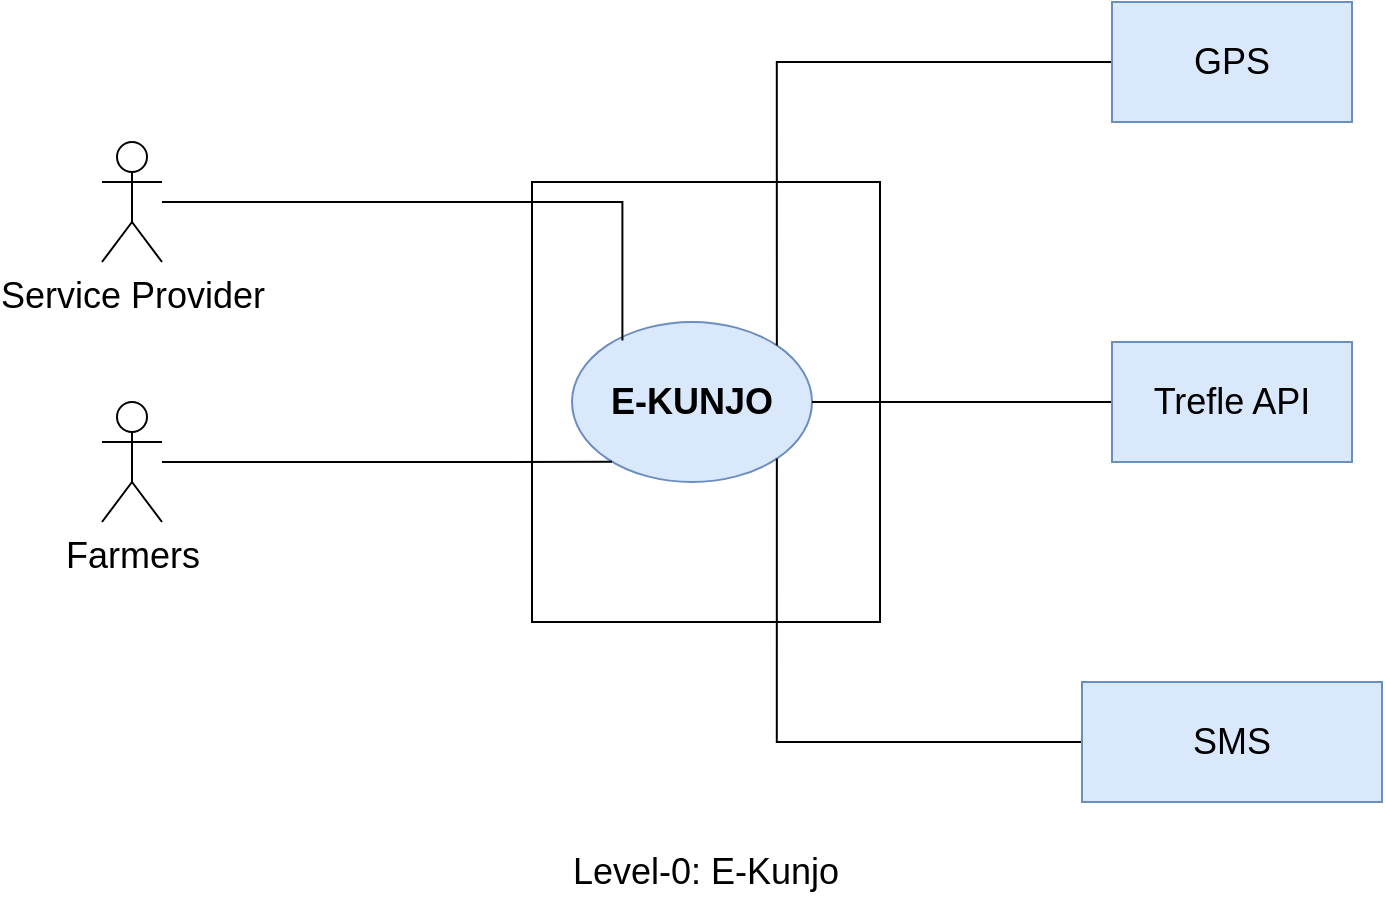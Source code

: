 <mxfile version="20.8.3" type="github"><diagram id="CxMFzVxtfjIQiJTFZzBT" name="Page-1"><mxGraphModel dx="880" dy="484" grid="1" gridSize="10" guides="1" tooltips="1" connect="1" arrows="1" fold="1" page="1" pageScale="1" pageWidth="850" pageHeight="1100" math="0" shadow="0"><root><mxCell id="0"/><mxCell id="1" parent="0"/><mxCell id="L-IvEGUhE8NTqxnp22rI-1" value="" style="rounded=0;whiteSpace=wrap;html=1;fontSize=18;" vertex="1" parent="1"><mxGeometry x="320" y="210" width="174" height="220" as="geometry"/></mxCell><mxCell id="L-IvEGUhE8NTqxnp22rI-2" value="E-KUNJO" style="ellipse;whiteSpace=wrap;html=1;fontSize=18;fillColor=#dae8fc;strokeColor=#6c8ebf;fontStyle=1" vertex="1" parent="1"><mxGeometry x="340" y="280" width="120" height="80" as="geometry"/></mxCell><mxCell id="L-IvEGUhE8NTqxnp22rI-3" style="edgeStyle=orthogonalEdgeStyle;rounded=0;orthogonalLoop=1;jettySize=auto;html=1;entryX=1;entryY=0;entryDx=0;entryDy=0;fontSize=18;endArrow=none;endFill=0;" edge="1" parent="1" source="L-IvEGUhE8NTqxnp22rI-4" target="L-IvEGUhE8NTqxnp22rI-2"><mxGeometry relative="1" as="geometry"/></mxCell><mxCell id="L-IvEGUhE8NTqxnp22rI-4" value="GPS" style="rounded=0;whiteSpace=wrap;html=1;fontSize=18;fillColor=#dae8fc;strokeColor=#6c8ebf;" vertex="1" parent="1"><mxGeometry x="610" y="120" width="120" height="60" as="geometry"/></mxCell><mxCell id="L-IvEGUhE8NTqxnp22rI-5" style="edgeStyle=orthogonalEdgeStyle;rounded=0;orthogonalLoop=1;jettySize=auto;html=1;fontSize=18;entryX=1;entryY=0.5;entryDx=0;entryDy=0;endArrow=none;endFill=0;" edge="1" parent="1" source="L-IvEGUhE8NTqxnp22rI-6" target="L-IvEGUhE8NTqxnp22rI-2"><mxGeometry relative="1" as="geometry"/></mxCell><mxCell id="L-IvEGUhE8NTqxnp22rI-6" value="Trefle API" style="rounded=0;whiteSpace=wrap;html=1;fontSize=18;fillColor=#dae8fc;strokeColor=#6c8ebf;" vertex="1" parent="1"><mxGeometry x="610" y="290" width="120" height="60" as="geometry"/></mxCell><mxCell id="L-IvEGUhE8NTqxnp22rI-7" style="edgeStyle=orthogonalEdgeStyle;rounded=0;orthogonalLoop=1;jettySize=auto;html=1;entryX=1;entryY=1;entryDx=0;entryDy=0;fontSize=18;endArrow=none;endFill=0;" edge="1" parent="1" source="L-IvEGUhE8NTqxnp22rI-8" target="L-IvEGUhE8NTqxnp22rI-2"><mxGeometry relative="1" as="geometry"/></mxCell><mxCell id="L-IvEGUhE8NTqxnp22rI-8" value="SMS" style="rounded=0;whiteSpace=wrap;html=1;fontSize=18;fillColor=#dae8fc;strokeColor=#6c8ebf;" vertex="1" parent="1"><mxGeometry x="595" y="460" width="150" height="60" as="geometry"/></mxCell><mxCell id="L-IvEGUhE8NTqxnp22rI-12" style="edgeStyle=orthogonalEdgeStyle;rounded=0;orthogonalLoop=1;jettySize=auto;html=1;entryX=0.23;entryY=0.636;entryDx=0;entryDy=0;entryPerimeter=0;fontSize=18;endArrow=none;endFill=0;" edge="1" parent="1" source="L-IvEGUhE8NTqxnp22rI-13" target="L-IvEGUhE8NTqxnp22rI-1"><mxGeometry relative="1" as="geometry"/></mxCell><mxCell id="L-IvEGUhE8NTqxnp22rI-13" value="Farmers" style="shape=umlActor;verticalLabelPosition=bottom;verticalAlign=top;html=1;outlineConnect=0;fontSize=18;" vertex="1" parent="1"><mxGeometry x="105" y="320" width="30" height="60" as="geometry"/></mxCell><mxCell id="L-IvEGUhE8NTqxnp22rI-14" style="edgeStyle=orthogonalEdgeStyle;rounded=1;orthogonalLoop=1;jettySize=auto;html=1;entryX=0.237;entryY=0.045;entryDx=0;entryDy=0;entryPerimeter=0;fontSize=18;strokeColor=none;" edge="1" parent="1" source="L-IvEGUhE8NTqxnp22rI-16" target="L-IvEGUhE8NTqxnp22rI-2"><mxGeometry relative="1" as="geometry"/></mxCell><mxCell id="L-IvEGUhE8NTqxnp22rI-15" style="edgeStyle=orthogonalEdgeStyle;rounded=0;orthogonalLoop=1;jettySize=auto;html=1;entryX=0.21;entryY=0.115;entryDx=0;entryDy=0;entryPerimeter=0;endArrow=none;endFill=0;" edge="1" parent="1" source="L-IvEGUhE8NTqxnp22rI-16" target="L-IvEGUhE8NTqxnp22rI-2"><mxGeometry relative="1" as="geometry"/></mxCell><mxCell id="L-IvEGUhE8NTqxnp22rI-16" value="Service Provider" style="shape=umlActor;verticalLabelPosition=bottom;verticalAlign=top;html=1;outlineConnect=0;fontSize=18;" vertex="1" parent="1"><mxGeometry x="105" y="190" width="30" height="60" as="geometry"/></mxCell><mxCell id="L-IvEGUhE8NTqxnp22rI-17" value="Level-0: E-Kunjo" style="text;html=1;strokeColor=none;fillColor=none;align=center;verticalAlign=middle;whiteSpace=wrap;rounded=0;fontSize=18;" vertex="1" parent="1"><mxGeometry x="277" y="540" width="260" height="30" as="geometry"/></mxCell></root></mxGraphModel></diagram></mxfile>